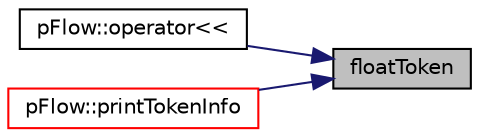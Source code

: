 digraph "floatToken"
{
 // LATEX_PDF_SIZE
  edge [fontname="Helvetica",fontsize="10",labelfontname="Helvetica",labelfontsize="10"];
  node [fontname="Helvetica",fontsize="10",shape=record];
  rankdir="RL";
  Node1 [label="floatToken",height=0.2,width=0.4,color="black", fillcolor="grey75", style="filled", fontcolor="black",tooltip="Return float value."];
  Node1 -> Node2 [dir="back",color="midnightblue",fontsize="10",style="solid",fontname="Helvetica"];
  Node2 [label="pFlow::operator\<\<",height=0.2,width=0.4,color="black", fillcolor="white", style="filled",URL="$namespacepFlow.html#a32cadb9b5aab88eec41a8f98ac814670",tooltip=" "];
  Node1 -> Node3 [dir="back",color="midnightblue",fontsize="10",style="solid",fontname="Helvetica"];
  Node3 [label="pFlow::printTokenInfo",height=0.2,width=0.4,color="red", fillcolor="white", style="filled",URL="$namespacepFlow.html#a085bff06be72a06c81e84c1d1cb3a21a",tooltip=" "];
}
